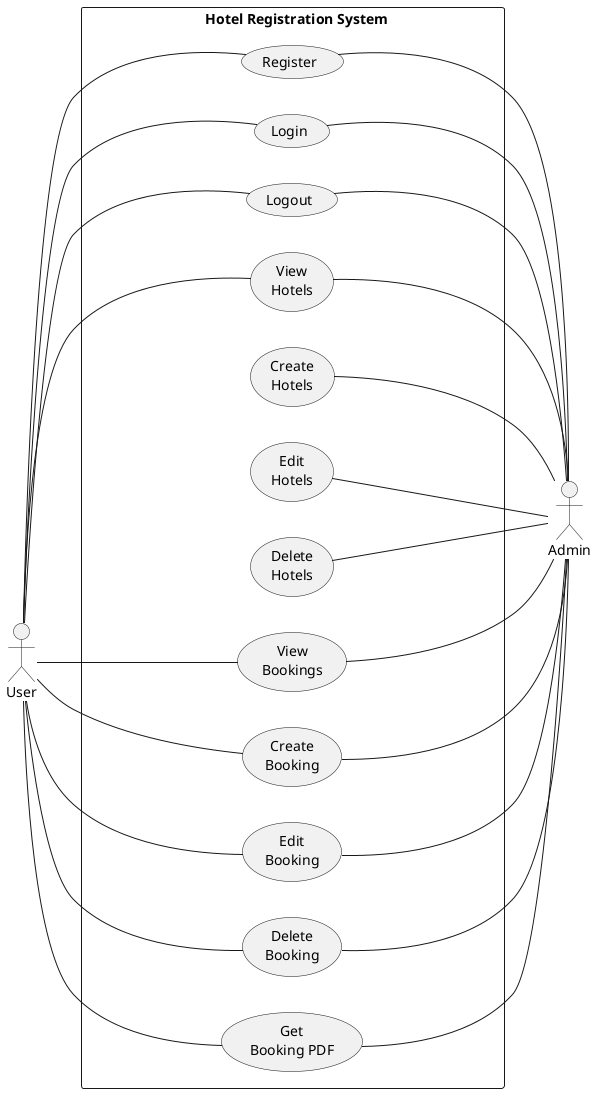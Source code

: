 @startuml Hotel Registration System Use Case Diagram
left to right direction

actor "User" as user
rectangle "\t\t\t\tHotel Registration System\t\t\t\t" as HotelRegistrationSystem {    
    usecase "Register" as register
    usecase "Login" as login
    usecase "Logout" as logout
    usecase "View\nHotels" as viewHotels
    usecase "Create\nHotels" as createHotel
    usecase "Edit\nHotels" as editHotel
    usecase "Delete\nHotels" as deleteHotel
    usecase "View\nBookings" as viewBookings
    usecase "Create\nBooking" as createBooking
    usecase "Edit\nBooking" as editBooking
    usecase "Delete\nBooking" as deleteBooking
    usecase "Get\nBooking PDF" as getBookingPDF
}

actor "Admin" as admin


user -- register
user -- login
user -- logout

user -- viewHotels

user -- viewBookings
user -- createBooking
user -- editBooking
user -- deleteBooking
user -- getBookingPDF
' =====================

register -- admin
login -- admin
logout -- admin

viewHotels -- admin
createHotel -- admin
editHotel -- admin
deleteHotel -- admin

viewBookings -- admin
createBooking -- admin
editBooking -- admin
deleteBooking -- admin
getBookingPDF -- admin
' =====================
@enduml